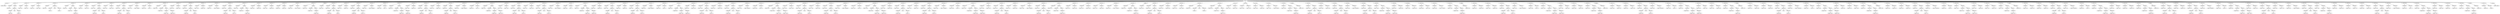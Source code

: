 digraph {
	ordering = out;
	ExpConst58 -> "Value58: 0";
	ExpTemp345 -> "Temp345: $rv";
	StatExp9 -> ExpTemp344;
	ExpTemp344 -> "Temp344: T217";
	ExpList30 -> ExpTemp343;
	ExpCall30 -> ExpTemp342;
	ExpCall30 -> ExpList30;
	StatMove169 -> ExpTemp341;
	StatMove169 -> ExpCall30;
	StatMove167 -> ExpTemp338;
	StatMove167 -> ExpName30;
	ExpTemp338 -> "Temp338: T339";
	ExpList29 -> ExpTemp336;
	ExpList29 -> ExpTemp337;
	ExpCall29 -> ExpTemp335;
	ExpCall29 -> ExpList29;
	StatMove165 -> ExpTemp333;
	StatMove165 -> ExpConst57;
	ExpName29 -> "Label30: Tree@Search";
	ExpTemp332 -> "Temp332: T335";
	ExpMem34 -> ExpBinary36;
	ExpTemp334 -> "Temp334: T338";
	ExpConst56 -> "Value56: 20";
	ExpTemp331 -> "Temp331: $fp";
	StatMove163 -> ExpTemp330;
	StatMove163 -> ExpMem34;
	ExpTemp328 -> "Temp328: T338";
	ExpTemp327 -> "Temp327: T217";
	ExpTemp325 -> "Temp325: T215";
	ExpTemp324 -> "Temp324: T334";
	ExpTemp323 -> "Temp323: T332";
	ExpCall28 -> ExpTemp322;
	ExpCall28 -> ExpList28;
	StatMove159 -> ExpTemp321;
	StatMove159 -> ExpCall28;
	ExpMem33 -> ExpBinary35;
	ExpConst55 -> "Value55: 20";
	ExpBinary35 -> ExpTemp320;
	ExpBinary35 -> Plus33;
	ExpBinary35 -> ExpConst55;
	StatMove158 -> ExpTemp319;
	StatMove158 -> ExpMem33;
	ExpTemp319 -> "Temp319: T332";
	ExpName28 -> "Label29: Tree@Print";
	ExpTemp317 -> "Temp317: T215";
	ExpTemp310 -> "Temp310: T327";
	ExpCall27 -> ExpTemp309;
	ExpCall27 -> ExpList27;
	ExpMem31 -> ExpBinary33;
	ExpBinary33 -> ExpTemp305;
	ExpBinary33 -> Plus31;
	ExpBinary33 -> ExpConst52;
	ExpTemp305 -> "Temp305: $fp";
	StatMove149 -> ExpTemp302;
	StatMove149 -> ExpTemp303;
	ExpConst51 -> "Value51: 8";
	ExpBinary32 -> ExpTemp301;
	ExpBinary32 -> Plus30;
	ExpBinary32 -> ExpConst51;
	ExpTemp301 -> "Temp301: $fp";
	StatExp8 -> ExpTemp299;
	ExpTemp299 -> "Temp299: T213";
	ExpList26 -> ExpTemp298;
	ExpTemp298 -> "Temp298: T324";
	ExpName26 -> "Label27: print";
	StatMove145 -> ExpTemp293;
	StatMove145 -> ExpName26;
	ExpTemp293 -> "Temp293: T323";
	ExpTemp292 -> "Temp292: T321";
	ExpList25 -> ExpTemp291;
	ExpList25 -> ExpTemp292;
	ExpCall25 -> ExpTemp290;
	ExpCall25 -> ExpList25;
	StatMove148 -> ExpTemp300;
	StatMove148 -> ExpMem30;
	StatMove144 -> ExpTemp289;
	StatMove144 -> ExpCall25;
	ExpConst50 -> "Value50: 12";
	ExpTemp288 -> "Temp288: T321";
	ExpTemp308 -> "Temp308: T329";
	ExpName25 -> "Label26: Tree@Search";
	StatMove142 -> ExpTemp287;
	StatMove142 -> ExpName25;
	ExpMem29 -> ExpBinary31;
	ExpTemp286 -> "Temp286: $fp";
	ExpTemp285 -> "Temp285: T320";
	ExpTemp284 -> "Temp284: T212";
	ExpConst57 -> "Value57: 12";
	ExpTemp320 -> "Temp320: $fp";
	ExpTemp282 -> "Temp282: T213";
	ExpTemp280 -> "Temp280: T211";
	ExpList24 -> ExpTemp279;
	ExpCall24 -> ExpTemp278;
	ExpCall24 -> ExpList24;
	ExpTemp277 -> "Temp277: T318";
	ExpTemp276 -> "Temp276: T210";
	StatMove137 -> ExpTemp275;
	StatMove137 -> ExpTemp276;
	StatMove136 -> ExpTemp274;
	StatMove136 -> ExpName24;
	ExpTemp343 -> "Temp343: T340";
	ExpTemp272 -> "Temp272: T313";
	ExpTemp270 -> "Temp270: T315";
	ExpConst48 -> "Value48: 50";
	StatMove134 -> ExpTemp269;
	StatMove134 -> ExpConst48;
	ExpConst47 -> "Value47: 20";
	ExpTemp311 -> "Temp311: T328";
	ExpTemp267 -> "Temp267: $fp";
	ExpTemp266 -> "Temp266: T313";
	ExpTemp264 -> "Temp264: T315";
	StatMove130 -> ExpTemp262;
	StatMove130 -> ExpTemp263;
	ExpTemp262 -> "Temp262: T318";
	StatExp6 -> ExpTemp261;
	ExpTemp261 -> "Temp261: T209";
	StatMove129 -> ExpTemp258;
	StatMove129 -> ExpCall22;
	StatMove132 -> ExpTemp266;
	StatMove132 -> ExpMem28;
	StatMove128 -> ExpTemp256;
	StatMove128 -> ExpTemp257;
	ExpTemp256 -> "Temp256: T310";
	ExpName22 -> "Label23: print";
	StatMove127 -> ExpTemp255;
	StatMove127 -> ExpName22;
	ExpTemp303 -> "Temp303: T214";
	ExpTemp255 -> "Temp255: T309";
	StatJump0 -> "Label32: epilogue";
	ExpTemp307 -> "Temp307: T328";
	ExpTemp254 -> "Temp254: T307";
	ExpList21 -> ExpTemp253;
	ExpList21 -> ExpTemp254;
	ExpTemp253 -> "Temp253: T306";
	ExpCall21 -> ExpTemp252;
	ExpCall21 -> ExpList21;
	ExpTemp252 -> "Temp252: T305";
	ExpTemp251 -> "Temp251: T308";
	StatMove125 -> ExpTemp250;
	StatMove125 -> ExpConst46;
	ExpTemp250 -> "Temp250: T307";
	ExpTemp322 -> "Temp322: T331";
	ExpMem27 -> ExpBinary29;
	ExpConst45 -> "Value45: 20";
	ExpTemp247 -> "Temp247: T306";
	ExpTemp246 -> "Temp246: T208";
	ExpMem32 -> ExpBinary34;
	ExpTemp290 -> "Temp290: T319";
	StatExp5 -> ExpTemp242;
	ExpList20 -> ExpTemp241;
	ExpTemp241 -> "Temp241: T303";
	ExpCall20 -> ExpTemp240;
	ExpCall20 -> ExpList20;
	ExpTemp240 -> "Temp240: T302";
	StatMove120 -> ExpTemp239;
	StatMove120 -> ExpCall20;
	StatMove153 -> ExpTemp308;
	StatMove153 -> ExpCall27;
	ExpName20 -> "Label21: print";
	ExpList27 -> ExpTemp310;
	ExpList27 -> ExpTemp311;
	StatMove118 -> ExpTemp236;
	StatMove118 -> ExpName20;
	ExpList19 -> ExpTemp234;
	ExpList19 -> ExpTemp235;
	ExpTemp234 -> "Temp234: T299";
	ExpCall19 -> ExpTemp233;
	ExpCall19 -> ExpList19;
	ExpTemp340 -> "Temp340: T216";
	ExpTemp232 -> "Temp232: T301";
	ExpConst44 -> "Value44: 12";
	ExpTemp231 -> "Temp231: T300";
	StatMove115 -> ExpTemp230;
	StatMove115 -> ExpName19;
	ExpMem26 -> ExpBinary28;
	ExpConst43 -> "Value43: 20";
	StatMove114 -> ExpTemp228;
	StatMove114 -> ExpMem26;
	ExpTemp228 -> "Temp228: T299";
	StatMove113 -> ExpTemp226;
	StatMove113 -> ExpTemp227;
	ExpTemp225 -> "Temp225: T207";
	StatMove112 -> ExpTemp224;
	StatMove112 -> ExpTemp225;
	ExpTemp224 -> "Temp224: T304";
	StatExp4 -> ExpTemp223;
	StatMove138 -> ExpTemp277;
	StatMove138 -> ExpCall24;
	ExpTemp223 -> "Temp223: T205";
	ExpList18 -> ExpTemp222;
	ExpTemp222 -> "Temp222: T296";
	ExpTemp273 -> "Temp273: T314";
	StatMove131 -> ExpTemp264;
	StatMove131 -> ExpTemp265;
	ExpTemp220 -> "Temp220: T297";
	ExpTemp219 -> "Temp219: T204";
	StatMove110 -> ExpTemp218;
	StatMove110 -> ExpTemp219;
	ExpTemp227 -> "Temp227: T206";
	ExpTemp218 -> "Temp218: T296";
	ExpTemp217 -> "Temp217: T295";
	ExpList17 -> ExpTemp215;
	ExpList17 -> ExpTemp216;
	ExpTemp296 -> "Temp296: T325";
	ExpTemp215 -> "Temp215: T292";
	ExpCall17 -> ExpTemp214;
	ExpCall17 -> ExpList17;
	ExpTemp212 -> "Temp212: T293";
	StatMove106 -> ExpTemp211;
	StatMove106 -> ExpName17;
	ExpConst41 -> "Value41: 20";
	ExpBinary27 -> ExpTemp210;
	ExpBinary27 -> Plus25;
	ExpBinary27 -> ExpConst41;
	ExpTemp208 -> "Temp208: T204";
	StatMove104 -> ExpTemp207;
	StatMove104 -> ExpTemp208;
	ExpTemp213 -> "Temp213: T294";
	ExpTemp207 -> "Temp207: T294";
	ExpTemp206 -> "Temp206: T205";
	StatMove103 -> ExpTemp205;
	StatMove103 -> ExpTemp206;
	ExpCall16 -> ExpTemp202;
	ExpCall16 -> ExpList16;
	ExpTemp202 -> "Temp202: T288";
	ExpConst40 -> "Value40: 100000000";
	StatMove143 -> ExpTemp288;
	StatMove143 -> ExpConst50;
	ExpTemp200 -> "Temp200: T289";
	ExpTemp199 -> "Temp199: T288";
	ExpTemp341 -> "Temp341: T341";
	ExpTemp198 -> "Temp198: T203";
	StatMove99 -> ExpTemp197;
	StatMove99 -> ExpTemp198;
	ExpTemp197 -> "Temp197: T290";
	StatMove141 -> ExpTemp285;
	StatMove141 -> ExpMem29;
	StatExp3 -> ExpTemp204;
	ExpTemp196 -> "Temp196: T202";
	ExpTemp194 -> "Temp194: T285";
	ExpList15 -> ExpTemp193;
	ExpList15 -> ExpTemp194;
	ExpTemp193 -> "Temp193: T284";
	ExpTemp192 -> "Temp192: T283";
	ExpConst39 -> "Value39: 12";
	StatMove156 -> ExpTemp316;
	StatMove156 -> ExpTemp317;
	ExpTemp201 -> "Temp201: T290";
	ExpBinary26 -> ExpTemp190;
	ExpBinary26 -> Plus24;
	ExpBinary26 -> ExpConst39;
	ExpTemp337 -> "Temp337: T337";
	StatMove96 -> ExpTemp189;
	StatMove96 -> ExpMem24;
	StatMove161 -> ExpTemp326;
	StatMove161 -> ExpTemp327;
	ExpTemp309 -> "Temp309: T326";
	StatExp7 -> ExpTemp280;
	ExpTemp189 -> "Temp189: T285";
	ExpName23 -> "Label24: Tree@Search";
	ExpConst38 -> "Value38: 20";
	ExpTemp263 -> "Temp263: T211";
	ExpBinary25 -> ExpTemp187;
	ExpBinary25 -> Plus23;
	ExpBinary25 -> ExpConst38;
	StatMove162 -> ExpTemp328;
	StatMove162 -> ExpTemp329;
	ExpTemp187 -> "Temp187: $fp";
	StatMove94 -> ExpTemp186;
	StatMove94 -> ExpMem23;
	ExpConst46 -> "Value46: 16";
	StatMove119 -> ExpTemp237;
	StatMove119 -> ExpTemp238;
	ExpTemp186 -> "Temp186: T284";
	StatMove93 -> ExpTemp184;
	StatMove93 -> ExpTemp185;
	ExpTemp184 -> "Temp184: T286";
	ExpMem22 -> ExpBinary24;
	ExpList23 -> ExpTemp272;
	ExpList23 -> ExpTemp273;
	ExpBinary24 -> ExpTemp183;
	ExpBinary24 -> Plus22;
	ExpBinary24 -> ExpConst37;
	StatMove92 -> ExpTemp182;
	StatMove92 -> ExpMem22;
	ExpTemp86 -> "Temp86: T193";
	ExpTemp236 -> "Temp236: T302";
	ExpTemp84 -> "Temp84: T246";
	ExpName24 -> "Label25: print";
	ExpCall23 -> ExpTemp271;
	ExpCall23 -> ExpList23;
	ExpTemp216 -> "Temp216: T293";
	StatMove42 -> ExpTemp81;
	StatMove42 -> ExpCall6;
	StatMove67 -> ExpTemp133;
	StatMove67 -> ExpMem18;
	ExpConst17 -> "Value17: 4";
	StatMove51 -> ExpTemp101;
	StatMove51 -> ExpMem13;
	ExpTemp157 -> "Temp157: T273";
	StatMove39 -> ExpTemp77;
	StatMove39 -> ExpMem10;
	ExpName18 -> "Label19: print";
	ExpTemp41 -> "Temp41: T233";
	ExpTemp93 -> "Temp93: T249";
	StatMove124 -> ExpTemp249;
	StatMove124 -> ExpName21;
	ExpName16 -> "Label17: print";
	ExpName0 -> "Label1: malloc";
	StatMove73 -> ExpTemp145;
	StatMove73 -> ExpTemp146;
	ExpTemp278 -> "Temp278: T316";
	ExpList12 -> ExpTemp161;
	ExpBinary0 -> ExpTemp1;
	ExpBinary0 -> Plus0;
	ExpBinary0 -> ExpConst0;
	ExpConst15 -> "Value15: 8";
	ExpTemp321 -> "Temp321: T333";
	ExpTemp105 -> "Temp105: T255";
	ExpTemp71 -> "Temp71: T243";
	ExpTemp70 -> "Temp70: T241";
	ExpTemp312 -> "Temp312: T330";
	StatMove111 -> ExpTemp220;
	StatMove111 -> ExpCall18;
	ExpList5 -> ExpTemp69;
	ExpList5 -> ExpTemp70;
	ExpTemp24 -> "Temp24: T188";
	StatMove121 -> ExpTemp243;
	StatMove121 -> ExpTemp244;
	ExpCall5 -> ExpTemp68;
	ExpCall5 -> ExpList5;
	StatMove150 -> ExpTemp304;
	StatMove150 -> ExpMem31;
	ExpTemp107 -> "Temp107: T254";
	StatMove97 -> ExpTemp191;
	StatMove97 -> ExpCall15;
	ExpTemp38 -> "Temp38: T190";
	ExpTemp69 -> "Temp69: T240";
	ExpBinary31 -> ExpTemp286;
	ExpBinary31 -> Plus29;
	ExpBinary31 -> ExpConst49;
	ExpConst9 -> "Value9: 8";
	ExpTemp258 -> "Temp258: T311";
	ExpCall18 -> ExpTemp221;
	ExpCall18 -> ExpList18;
	StatMove101 -> ExpTemp200;
	StatMove101 -> ExpConst40;
	ExpTemp120 -> "Temp120: $fp";
	ExpCall15 -> ExpTemp192;
	ExpCall15 -> ExpList15;
	StatMove34 -> ExpTemp66;
	StatMove34 -> ExpConst14;
	ExpTemp129 -> "Temp129: T268";
	ExpTemp66 -> "Temp66: T241";
	ExpTemp174 -> "Temp174: T282";
	ExpName5 -> "Label6: Tree@Insert";
	StatMove160 -> ExpTemp324;
	StatMove160 -> ExpTemp325;
	StatMove33 -> ExpTemp65;
	StatMove33 -> ExpName5;
	ExpMem8 -> ExpBinary9;
	ExpName15 -> "Label16: Tree@accept";
	ExpConst13 -> "Value13: 20";
	StatMove170 -> ExpTemp345;
	StatMove170 -> ExpConst58;
	ExpMem7 -> ExpBinary8;
	ExpTemp64 -> "Temp64: $fp";
	StatMove22 -> ExpTemp41;
	StatMove22 -> ExpCall3;
	ExpTemp63 -> "Temp63: T240";
	ExpTemp61 -> "Temp61: T242";
	ExpBinary36 -> ExpTemp331;
	ExpBinary36 -> Plus34;
	ExpBinary36 -> ExpConst56;
	ExpTemp269 -> "Temp269: T314";
	ExpTemp0 -> "Temp0: T221";
	StatMove19 -> ExpTemp37;
	StatMove19 -> ExpTemp38;
	StatMove155 -> ExpTemp314;
	StatMove155 -> ExpMem32;
	ExpTemp260 -> "Temp260: T310";
	ExpConst12 -> "Value12: 8";
	ExpBinary8 -> ExpTemp60;
	ExpBinary8 -> Plus7;
	ExpBinary8 -> ExpConst12;
	ExpConst5 -> "Value5: 16";
	ExpTemp306 -> "Temp306: T326";
	ExpBinary10 -> ExpTemp74;
	ExpBinary10 -> Plus9;
	ExpBinary10 -> ExpConst15;
	StatMove30 -> ExpTemp59;
	StatMove30 -> ExpMem7;
	StatMove135 -> ExpTemp270;
	StatMove135 -> ExpCall23;
	ExpTemp67 -> "Temp67: T242";
	ExpBinary3 -> ExpTemp16;
	ExpBinary3 -> Plus2;
	ExpBinary3 -> ExpConst4;
	ExpTemp233 -> "Temp233: T298";
	ExpTemp40 -> "Temp40: T232";
	ExpTemp291 -> "Temp291: T320";
	ExpName21 -> "Label22: Tree@Search";
	StatMove85 -> ExpTemp168;
	StatMove85 -> ExpBinary23;
	ExpTemp56 -> "Temp56: T236";
	ExpTemp294 -> "Temp294: T324";
	StatMove40 -> ExpTemp79;
	StatMove40 -> ExpName6;
	ExpTemp55 -> "Temp55: T235";
	ExpTemp239 -> "Temp239: T304";
	ExpList9 -> ExpTemp125;
	ExpList9 -> ExpTemp126;
	ExpConst54 -> "Value54: 8";
	ExpBinary21 -> ExpTemp149;
	ExpBinary21 -> Plus20;
	ExpBinary21 -> ExpConst31;
	ExpConst16 -> "Value16: 20";
	ExpTemp274 -> "Temp274: T316";
	ExpMem6 -> ExpBinary7;
	StatMove44 -> ExpTemp87;
	StatMove44 -> ExpMem11;
	ExpTemp37 -> "Temp37: T233";
	ExpTemp52 -> "Temp52: T236";
	ExpTemp85 -> "Temp85: T248";
	ExpTemp271 -> "Temp271: T312";
	StatExp1 -> ExpTemp162;
	ExpName4 -> "Label5: Tree@Insert";
	ExpCall14 -> ExpTemp179;
	ExpCall14 -> ExpList14;
	ExpTemp238 -> "Temp238: T206";
	ExpTemp72 -> "Temp72: T192";
	StatMove15 -> ExpTemp29;
	StatMove15 -> ExpName2;
	ExpBinary9 -> ExpTemp64;
	ExpBinary9 -> Plus8;
	ExpBinary9 -> ExpConst13;
	ExpTemp314 -> "Temp314: T334";
	ExpTemp214 -> "Temp214: T291";
	ExpBinary7 -> ExpTemp50;
	ExpBinary7 -> Plus6;
	ExpBinary7 -> ExpConst10;
	ExpTemp330 -> "Temp330: T336";
	ExpTemp188 -> "Temp188: T283";
	ExpBinary5 -> ExpTemp31;
	ExpBinary5 -> Plus4;
	ExpBinary5 -> ExpConst7;
	StatMove35 -> ExpTemp67;
	StatMove35 -> ExpCall5;
	ExpTemp191 -> "Temp191: T286";
	ExpTemp185 -> "Temp185: T202";
	ExpTemp50 -> "Temp50: $fp";
	ExpMem5 -> ExpBinary6;
	ExpTemp106 -> "Temp106: $fp";
	StatMove24 -> ExpTemp47;
	StatMove24 -> ExpTemp48;
	ExpTemp183 -> "Temp183: $fp";
	StatMove48 -> ExpTemp94;
	StatMove48 -> ExpConst20;
	ExpTemp77 -> "Temp77: T245";
	ExpTemp139 -> "Temp139: T265";
	ExpTemp112 -> "Temp112: T256";
	StatMove100 -> ExpTemp199;
	StatMove100 -> ExpName16;
	ExpTemp60 -> "Temp60: $fp";
	ExpTemp336 -> "Temp336: T336";
	ExpTemp44 -> "Temp44: T190";
	StatMove166 -> ExpTemp334;
	StatMove166 -> ExpCall29;
	StatMove11 -> ExpTemp19;
	StatMove11 -> ExpCall1;
	ExpTemp68 -> "Temp68: T239";
	ExpList3 -> ExpTemp43;
	ExpCall3 -> ExpTemp42;
	ExpCall3 -> ExpList3;
	ExpTemp230 -> "Temp230: T298";
	StatMove25 -> ExpTemp49;
	StatMove25 -> ExpMem6;
	ExpTemp31 -> "Temp31: $fp";
	ExpTemp42 -> "Temp42: T231";
	ExpName1 -> "Label2: Tree@Init";
	ExpConst4 -> "Value4: 20";
	ExpTemp177 -> "Temp177: T281";
	StatExp0 -> ExpTemp44;
	ExpTemp2 -> "Temp2: T220";
	StatMove50 -> ExpTemp99;
	StatMove50 -> ExpTemp100;
	ExpTemp195 -> "Temp195: T287";
	ExpConst2 -> "Value2: 4";
	ExpCall2 -> ExpTemp33;
	ExpCall2 -> ExpList2;
	StatMove8 -> ExpTemp15;
	StatMove8 -> ExpMem2;
	ExpTemp28 -> "Temp28: T189";
	ExpBinary20 -> ExpTemp144;
	ExpBinary20 -> Plus19;
	ExpBinary20 -> ExpConst30;
	ExpTemp302 -> "Temp302: T329";
	ExpMem30 -> ExpBinary32;
	ExpTemp153 -> "Temp153: T272";
	ExpTemp79 -> "Temp79: T244";
	ExpBinary14 -> ExpTemp102;
	ExpBinary14 -> Plus13;
	ExpBinary14 -> ExpConst21;
	ExpTemp16 -> "Temp16: $fp";
	ExpConst49 -> "Value49: 20";
	ExpTemp13 -> "Temp13: T225";
	StatMove26 -> ExpTemp51;
	StatMove26 -> ExpName4;
	ExpTemp339 -> "Temp339: T340";
	ExpTemp48 -> "Temp48: T191";
	StatMove9 -> ExpTemp17;
	StatMove9 -> ExpName1;
	ExpCall13 -> ExpTemp170;
	ExpCall13 -> ExpList13;
	ExpConst42 -> "Value42: 24";
	ExpMem1 -> ExpBinary2;
	ExpConst53 -> "Value53: 12";
	StatMove108 -> ExpTemp213;
	StatMove108 -> ExpCall17;
	ExpTemp97 -> "Temp97: T250";
	ExpTemp58 -> "Temp58: T191";
	ExpMem23 -> ExpBinary25;
	ExpMem9 -> ExpBinary10;
	ExpTemp34 -> "Temp34: T228";
	ExpTemp283 -> "Temp283: T322";
	ExpConst14 -> "Value14: 24";
	ExpConst3 -> "Value3: 8";
	ExpTemp17 -> "Temp17: T222";
	ExpTemp30 -> "Temp30: T228";
	ExpMem16 -> ExpBinary17;
	ExpBinary12 -> ExpTemp88;
	ExpBinary12 -> Plus11;
	ExpBinary12 -> ExpConst18;
	ExpTemp135 -> "Temp135: T264";
	ExpTemp190 -> "Temp190: $fp";
	ExpTemp73 -> "Temp73: T248";
	ExpCall26 -> ExpTemp297;
	ExpCall26 -> ExpList26;
	ExpTemp94 -> "Temp94: T251";
	StatMove164 -> ExpTemp332;
	StatMove164 -> ExpName29;
	ExpTemp259 -> "Temp259: T309";
	ExpTemp3 -> "Temp3: T187";
	ExpBinary18 -> ExpTemp130;
	ExpBinary18 -> Plus17;
	ExpBinary18 -> ExpConst27;
	ExpTemp76 -> "Temp76: T193";
	ExpTemp14 -> "Temp14: T188";
	ExpTemp248 -> "Temp248: $fp";
	ExpTemp62 -> "Temp62: T192";
	ExpList0 -> ExpTemp8;
	ExpConst37 -> "Value37: 16";
	ExpConst22 -> "Value22: 20";
	ExpTemp83 -> "Temp83: T245";
	ExpTemp19 -> "Temp19: T225";
	ExpTemp21 -> "Temp21: T223";
	ExpConst7 -> "Value7: 20";
	ExpBinary30 -> ExpTemp267;
	ExpBinary30 -> Plus28;
	ExpBinary30 -> ExpConst47;
	ExpTemp74 -> "Temp74: $fp";
	StatLabel0 -> "Label0: TV@Start";
	StatMove45 -> ExpTemp89;
	StatMove45 -> ExpTemp90;
	ExpConst24 -> "Value24: 8";
	StatMove23 -> ExpTemp45;
	StatMove23 -> ExpMem5;
	ExpTemp275 -> "Temp275: T317";
	ExpTemp35 -> "Temp35: T230";
	ExpTemp221 -> "Temp221: T295";
	ExpTemp165 -> "Temp165: T278";
	ExpName13 -> "Label14: malloc";
	ExpList22 -> ExpTemp260;
	ExpTemp12 -> "Temp12: $fp";
	ExpCall0 -> ExpTemp7;
	ExpCall0 -> ExpList0;
	ExpMem11 -> ExpBinary12;
	StatMove14 -> ExpTemp27;
	StatMove14 -> ExpTemp28;
	ExpTemp8 -> "Temp8: T219";
	ExpTemp18 -> "Temp18: T224";
	ExpTemp333 -> "Temp333: T337";
	ExpTemp109 -> "Temp109: T257";
	ExpConst28 -> "Value28: 20";
	ExpList6 -> ExpTemp83;
	ExpList6 -> ExpTemp84;
	StatMove4 -> ExpTemp6;
	StatMove4 -> ExpCall0;
	ExpConst1 -> "Value1: 6";
	StatMove31 -> ExpTemp61;
	StatMove31 -> ExpTemp62;
	ExpTemp145 -> "Temp145: T271";
	ExpTemp32 -> "Temp32: T229";
	ExpConst10 -> "Value10: 20";
	ExpBinary1 -> ExpConst1;
	ExpBinary1 -> Times0;
	ExpBinary1 -> ExpConst2;
	ExpCall6 -> ExpTemp82;
	ExpCall6 -> ExpList6;
	ExpMem10 -> ExpBinary11;
	ExpTemp149 -> "Temp149: $fp";
	ExpTemp10 -> "Temp10: T187";
	ExpName8 -> "Label9: Tree@Insert";
	ExpTemp181 -> "Temp181: T201";
	ExpTemp204 -> "Temp204: T203";
	ExpConst0 -> "Value0: 20";
	ExpMem2 -> ExpBinary3;
	ExpTemp33 -> "Temp33: T227";
	ExpTemp100 -> "Temp100: T194";
	ExpBinary22 -> ExpTemp164;
	ExpBinary22 -> Plus21;
	ExpBinary22 -> ExpConst33;
	ExpTemp265 -> "Temp265: T210";
	StatMove123 -> ExpTemp247;
	StatMove123 -> ExpMem27;
	ExpName19 -> "Label20: Tree@Search";
	ExpTemp80 -> "Temp80: T246";
	StatMove54 -> ExpTemp107;
	StatMove54 -> ExpName8;
	ExpConst11 -> "Value11: 8";
	StatList0 -> StatLabel0;
	StatList0 -> StatMove0;
	StatList0 -> StatMove1;
	StatList0 -> StatMove2;
	StatList0 -> StatMove3;
	StatList0 -> StatMove4;
	StatList0 -> StatMove5;
	StatList0 -> StatMove6;
	StatList0 -> StatMove7;
	StatList0 -> StatMove8;
	StatList0 -> StatMove9;
	StatList0 -> StatMove10;
	StatList0 -> StatMove11;
	StatList0 -> StatMove12;
	StatList0 -> StatMove13;
	StatList0 -> StatMove14;
	StatList0 -> StatMove15;
	StatList0 -> StatMove16;
	StatList0 -> StatMove17;
	StatList0 -> StatMove18;
	StatList0 -> StatMove19;
	StatList0 -> StatMove20;
	StatList0 -> StatMove21;
	StatList0 -> StatMove22;
	StatList0 -> StatExp0;
	StatList0 -> StatMove23;
	StatList0 -> StatMove24;
	StatList0 -> StatMove25;
	StatList0 -> StatMove26;
	StatList0 -> StatMove27;
	StatList0 -> StatMove28;
	StatList0 -> StatMove29;
	StatList0 -> StatMove30;
	StatList0 -> StatMove31;
	StatList0 -> StatMove32;
	StatList0 -> StatMove33;
	StatList0 -> StatMove34;
	StatList0 -> StatMove35;
	StatList0 -> StatMove36;
	StatList0 -> StatMove37;
	StatList0 -> StatMove38;
	StatList0 -> StatMove39;
	StatList0 -> StatMove40;
	StatList0 -> StatMove41;
	StatList0 -> StatMove42;
	StatList0 -> StatMove43;
	StatList0 -> StatMove44;
	StatList0 -> StatMove45;
	StatList0 -> StatMove46;
	StatList0 -> StatMove47;
	StatList0 -> StatMove48;
	StatList0 -> StatMove49;
	StatList0 -> StatMove50;
	StatList0 -> StatMove51;
	StatList0 -> StatMove52;
	StatList0 -> StatMove53;
	StatList0 -> StatMove54;
	StatList0 -> StatMove55;
	StatList0 -> StatMove56;
	StatList0 -> StatMove57;
	StatList0 -> StatMove58;
	StatList0 -> StatMove59;
	StatList0 -> StatMove60;
	StatList0 -> StatMove61;
	StatList0 -> StatMove62;
	StatList0 -> StatMove63;
	StatList0 -> StatMove64;
	StatList0 -> StatMove65;
	StatList0 -> StatMove66;
	StatList0 -> StatMove67;
	StatList0 -> StatMove68;
	StatList0 -> StatMove69;
	StatList0 -> StatMove70;
	StatList0 -> StatMove71;
	StatList0 -> StatMove72;
	StatList0 -> StatMove73;
	StatList0 -> StatMove74;
	StatList0 -> StatMove75;
	StatList0 -> StatMove76;
	StatList0 -> StatMove77;
	StatList0 -> StatMove78;
	StatList0 -> StatMove79;
	StatList0 -> StatMove80;
	StatList0 -> StatMove81;
	StatList0 -> StatExp1;
	StatList0 -> StatMove82;
	StatList0 -> StatMove83;
	StatList0 -> StatMove84;
	StatList0 -> StatMove85;
	StatList0 -> StatMove86;
	StatList0 -> StatMove87;
	StatList0 -> StatMove88;
	StatList0 -> StatMove89;
	StatList0 -> StatMove90;
	StatList0 -> StatMove91;
	StatList0 -> StatExp2;
	StatList0 -> StatMove92;
	StatList0 -> StatMove93;
	StatList0 -> StatMove94;
	StatList0 -> StatMove95;
	StatList0 -> StatMove96;
	StatList0 -> StatMove97;
	StatList0 -> StatMove98;
	StatList0 -> StatMove99;
	StatList0 -> StatMove100;
	StatList0 -> StatMove101;
	StatList0 -> StatMove102;
	StatList0 -> StatExp3;
	StatList0 -> StatMove103;
	StatList0 -> StatMove104;
	StatList0 -> StatMove105;
	StatList0 -> StatMove106;
	StatList0 -> StatMove107;
	StatList0 -> StatMove108;
	StatList0 -> StatMove109;
	StatList0 -> StatMove110;
	StatList0 -> StatMove111;
	StatList0 -> StatExp4;
	StatList0 -> StatMove112;
	StatList0 -> StatMove113;
	StatList0 -> StatMove114;
	StatList0 -> StatMove115;
	StatList0 -> StatMove116;
	StatList0 -> StatMove117;
	StatList0 -> StatMove118;
	StatList0 -> StatMove119;
	StatList0 -> StatMove120;
	StatList0 -> StatExp5;
	StatList0 -> StatMove121;
	StatList0 -> StatMove122;
	StatList0 -> StatMove123;
	StatList0 -> StatMove124;
	StatList0 -> StatMove125;
	StatList0 -> StatMove126;
	StatList0 -> StatMove127;
	StatList0 -> StatMove128;
	StatList0 -> StatMove129;
	StatList0 -> StatExp6;
	StatList0 -> StatMove130;
	StatList0 -> StatMove131;
	StatList0 -> StatMove132;
	StatList0 -> StatMove133;
	StatList0 -> StatMove134;
	StatList0 -> StatMove135;
	StatList0 -> StatMove136;
	StatList0 -> StatMove137;
	StatList0 -> StatMove138;
	StatList0 -> StatExp7;
	StatList0 -> StatMove139;
	StatList0 -> StatMove140;
	StatList0 -> StatMove141;
	StatList0 -> StatMove142;
	StatList0 -> StatMove143;
	StatList0 -> StatMove144;
	StatList0 -> StatMove145;
	StatList0 -> StatMove146;
	StatList0 -> StatMove147;
	StatList0 -> StatExp8;
	StatList0 -> StatMove148;
	StatList0 -> StatMove149;
	StatList0 -> StatMove150;
	StatList0 -> StatMove151;
	StatList0 -> StatMove152;
	StatList0 -> StatMove153;
	StatList0 -> StatMove154;
	StatList0 -> StatMove155;
	StatList0 -> StatMove156;
	StatList0 -> StatMove157;
	StatList0 -> StatMove158;
	StatList0 -> StatMove159;
	StatList0 -> StatMove160;
	StatList0 -> StatMove161;
	StatList0 -> StatMove162;
	StatList0 -> StatMove163;
	StatList0 -> StatMove164;
	StatList0 -> StatMove165;
	StatList0 -> StatMove166;
	StatList0 -> StatMove167;
	StatList0 -> StatMove168;
	StatList0 -> StatMove169;
	StatList0 -> StatExp9;
	StatList0 -> StatMove170;
	StatList0 -> StatJump0;
	ExpTemp316 -> "Temp316: T333";
	ExpBinary23 -> ExpConst34;
	ExpBinary23 -> Times1;
	ExpBinary23 -> ExpConst35;
	ExpTemp243 -> "Temp243: T311";
	StatMove86 -> ExpTemp169;
	StatMove86 -> ExpCall13;
	ExpTemp287 -> "Temp287: T319";
	StatMove20 -> ExpTemp39;
	StatMove20 -> ExpName3;
	ExpTemp43 -> "Temp43: T232";
	ExpTemp7 -> "Temp7: T218";
	ExpList7 -> ExpTemp97;
	ExpList7 -> ExpTemp98;
	StatMove7 -> ExpTemp13;
	StatMove7 -> ExpTemp14;
	StatMove109 -> ExpTemp217;
	StatMove109 -> ExpName18;
	StatMove65 -> ExpTemp129;
	StatMove65 -> ExpMem17;
	StatMove76 -> ExpTemp150;
	StatMove76 -> ExpCall11;
	ExpTemp4 -> "Temp4: T218";
	ExpTemp6 -> "Temp6: T220";
	ExpTemp75 -> "Temp75: T247";
	ExpTemp226 -> "Temp226: T301";
	ExpList8 -> ExpTemp111;
	ExpList8 -> ExpTemp112;
	ExpTemp11 -> "Temp11: T226";
	ExpBinary2 -> ExpTemp12;
	ExpBinary2 -> Plus1;
	ExpBinary2 -> ExpConst3;
	StatMove3 -> ExpTemp5;
	StatMove3 -> ExpBinary1;
	ExpTemp304 -> "Temp304: T327";
	ExpTemp82 -> "Temp82: T244";
	ExpTemp99 -> "Temp99: T253";
	StatMove12 -> ExpTemp23;
	StatMove12 -> ExpTemp24;
	ExpTemp15 -> "Temp15: T223";
	StatMove62 -> ExpTemp122;
	StatMove62 -> ExpConst26;
	StatMove146 -> ExpTemp294;
	StatMove146 -> ExpTemp295;
	ExpMem0 -> ExpBinary0;
	ExpTemp36 -> "Temp36: T189";
	ExpList16 -> ExpTemp203;
	StatMove27 -> ExpTemp52;
	StatMove27 -> ExpConst11;
	ExpBinary28 -> ExpTemp229;
	ExpBinary28 -> Plus26;
	ExpBinary28 -> ExpConst43;
	StatMove5 -> ExpTemp9;
	StatMove5 -> ExpTemp10;
	StatMove71 -> ExpTemp141;
	StatMove71 -> ExpTemp142;
	ExpConst8 -> "Value8: 100000000";
	ExpTemp81 -> "Temp81: T247";
	ExpTemp20 -> "Temp20: T222";
	ExpMem19 -> ExpBinary20;
	ExpTemp25 -> "Temp25: T230";
	StatMove13 -> ExpTemp25;
	StatMove13 -> ExpMem3;
	ExpTemp342 -> "Temp342: T339";
	ExpTemp47 -> "Temp47: T237";
	ExpList4 -> ExpTemp55;
	ExpList4 -> ExpTemp56;
	ExpTemp27 -> "Temp27: T229";
	ExpTemp89 -> "Temp89: T252";
	ExpTemp29 -> "Temp29: T227";
	ExpList28 -> ExpTemp323;
	ExpTemp268 -> "Temp268: T312";
	ExpTemp257 -> "Temp257: T208";
	ExpName2 -> "Label3: Tree@Print";
	ExpTemp300 -> "Temp300: T330";
	ExpTemp49 -> "Temp49: T235";
	ExpTemp22 -> "Temp22: T224";
	ExpConst21 -> "Value21: 8";
	StatMove37 -> ExpTemp73;
	StatMove37 -> ExpMem9;
	ExpTemp121 -> "Temp121: T259";
	StatMove18 -> ExpTemp35;
	StatMove18 -> ExpTemp36;
	ExpTemp313 -> "Temp313: T214";
	StatMove55 -> ExpTemp108;
	StatMove55 -> ExpConst23;
	StatMove117 -> ExpTemp232;
	StatMove117 -> ExpCall19;
	ExpTemp125 -> "Temp125: T260";
	StatMove17 -> ExpTemp32;
	StatMove17 -> ExpCall2;
	ExpList2 -> ExpTemp34;
	StatMove83 -> ExpTemp165;
	StatMove83 -> ExpTemp166;
	ExpConst33 -> "Value33: 12";
	ExpTemp65 -> "Temp65: T239";
	ExpCall12 -> ExpTemp160;
	ExpCall12 -> ExpList12;
	StatMove29 -> ExpTemp57;
	StatMove29 -> ExpTemp58;
	ExpTemp164 -> "Temp164: $fp";
	ExpName14 -> "Label15: print";
	ExpTemp9 -> "Temp9: T221";
	ExpBinary11 -> ExpTemp78;
	ExpBinary11 -> Plus10;
	ExpBinary11 -> ExpConst16;
	ExpList1 -> ExpTemp21;
	ExpList1 -> ExpTemp22;
	ExpTemp176 -> "Temp176: T280";
	ExpBinary4 -> ExpTemp26;
	ExpBinary4 -> Plus3;
	ExpBinary4 -> ExpConst6;
	ExpTemp1 -> "Temp1: $fp";
	StatMove36 -> ExpTemp71;
	StatMove36 -> ExpTemp72;
	ExpTemp78 -> "Temp78: $fp";
	StatMove28 -> ExpTemp53;
	StatMove28 -> ExpCall4;
	ExpName12 -> "Label13: print";
	StatMove21 -> ExpTemp40;
	StatMove21 -> ExpConst8;
	ExpTemp26 -> "Temp26: $fp";
	ExpTemp88 -> "Temp88: $fp";
	ExpTemp295 -> "Temp295: T212";
	ExpCall9 -> ExpTemp124;
	ExpCall9 -> ExpList9;
	ExpConst18 -> "Value18: 8";
	ExpConst26 -> "Value26: 28";
	ExpTemp103 -> "Temp103: T257";
	ExpTemp90 -> "Temp90: T194";
	StatMove107 -> ExpTemp212;
	StatMove107 -> ExpConst42;
	ExpTemp154 -> "Temp154: T198";
	ExpTemp104 -> "Temp104: T195";
	StatMove46 -> ExpTemp91;
	StatMove46 -> ExpMem12;
	ExpBinary13 -> ExpTemp92;
	ExpBinary13 -> Plus12;
	ExpBinary13 -> ExpConst19;
	StatMove152 -> ExpTemp307;
	StatMove152 -> ExpConst53;
	StatMove0 -> ExpTemp0;
	StatMove0 -> ExpMem0;
	ExpConst19 -> "Value19: 20";
	ExpTemp168 -> "Temp168: T277";
	StatMove43 -> ExpTemp85;
	StatMove43 -> ExpTemp86;
	ExpTemp146 -> "Temp146: T198";
	StatMove47 -> ExpTemp93;
	StatMove47 -> ExpName7;
	ExpName7 -> "Label8: Tree@Insert";
	ExpCall22 -> ExpTemp259;
	ExpCall22 -> ExpList22;
	ExpConst20 -> "Value20: 12";
	StatMove38 -> ExpTemp75;
	StatMove38 -> ExpTemp76;
	ExpTemp51 -> "Temp51: T234";
	ExpTemp39 -> "Temp39: T231";
	ExpTemp95 -> "Temp95: T252";
	ExpCall4 -> ExpTemp54;
	ExpCall4 -> ExpList4;
	StatMove49 -> ExpTemp95;
	StatMove49 -> ExpCall7;
	ExpCall7 -> ExpTemp96;
	ExpCall7 -> ExpList7;
	ExpTemp98 -> "Temp98: T251";
	ExpTemp281 -> "Temp281: T325";
	ExpTemp101 -> "Temp101: T258";
	ExpConst25 -> "Value25: 20";
	ExpList14 -> ExpTemp180;
	ExpName3 -> "Label4: print";
	ExpMem13 -> ExpBinary14;
	ExpTemp91 -> "Temp91: T250";
	StatMove66 -> ExpTemp131;
	StatMove66 -> ExpTemp132;
	ExpTemp161 -> "Temp161: T274";
	StatMove52 -> ExpTemp103;
	StatMove52 -> ExpTemp104;
	ExpTemp59 -> "Temp59: T243";
	StatMove53 -> ExpTemp105;
	StatMove53 -> ExpMem14;
	ExpBinary15 -> ExpTemp106;
	ExpBinary15 -> Plus14;
	ExpBinary15 -> ExpConst22;
	ExpTemp108 -> "Temp108: T256";
	ExpConst23 -> "Value23: 20";
	StatMove154 -> ExpTemp312;
	StatMove154 -> ExpTemp313;
	ExpTemp209 -> "Temp209: T292";
	ExpMem21 -> ExpBinary22;
	StatMove56 -> ExpTemp109;
	StatMove56 -> ExpCall8;
	ExpTemp110 -> "Temp110: T254";
	StatMove10 -> ExpTemp18;
	StatMove10 -> ExpConst5;
	ExpName9 -> "Label10: Tree@Insert";
	ExpTemp318 -> "Temp318: T331";
	ExpConst6 -> "Value6: 8";
	ExpTemp54 -> "Temp54: T234";
	ExpCall8 -> ExpTemp110;
	ExpCall8 -> ExpList8;
	ExpTemp111 -> "Temp111: T255";
	ExpTemp92 -> "Temp92: $fp";
	ExpTemp148 -> "Temp148: T270";
	ExpTemp113 -> "Temp113: T258";
	ExpTemp315 -> "Temp315: $fp";
	StatMove57 -> ExpTemp113;
	StatMove57 -> ExpTemp114;
	ExpTemp45 -> "Temp45: T238";
	ExpTemp114 -> "Temp114: T195";
	ExpTemp237 -> "Temp237: T303";
	ExpTemp182 -> "Temp182: T287";
	ExpTemp115 -> "Temp115: T263";
	StatMove157 -> ExpTemp318;
	StatMove157 -> ExpName28;
	ExpTemp87 -> "Temp87: T253";
	ExpTemp116 -> "Temp116: $fp";
	StatMove151 -> ExpTemp306;
	StatMove151 -> ExpName27;
	ExpTemp156 -> "Temp156: T199";
	StatMove140 -> ExpTemp283;
	StatMove140 -> ExpTemp284;
	ExpTemp53 -> "Temp53: T237";
	ExpBinary16 -> ExpTemp116;
	ExpBinary16 -> Plus15;
	ExpBinary16 -> ExpConst24;
	ExpMem15 -> ExpBinary16;
	ExpTemp245 -> "Temp245: T308";
	ExpMem3 -> ExpBinary4;
	ExpTemp117 -> "Temp117: T262";
	ExpTemp244 -> "Temp244: T209";
	StatMove59 -> ExpTemp117;
	StatMove59 -> ExpTemp118;
	ExpTemp118 -> "Temp118: T196";
	StatMove98 -> ExpTemp195;
	StatMove98 -> ExpTemp196;
	ExpTemp159 -> "Temp159: T275";
	ExpTemp119 -> "Temp119: T260";
	StatMove60 -> ExpTemp119;
	StatMove60 -> ExpMem16;
	StatMove61 -> ExpTemp121;
	StatMove61 -> ExpName9;
	ExpMem28 -> ExpBinary30;
	ExpTemp179 -> "Temp179: T280";
	ExpTemp122 -> "Temp122: T261";
	ExpTemp210 -> "Temp210: $fp";
	StatMove1 -> ExpTemp2;
	StatMove1 -> ExpTemp3;
	ExpBinary17 -> ExpTemp120;
	ExpBinary17 -> Plus16;
	ExpBinary17 -> ExpConst25;
	ExpTemp123 -> "Temp123: T262";
	StatMove133 -> ExpTemp268;
	StatMove133 -> ExpName23;
	StatMove63 -> ExpTemp123;
	StatMove63 -> ExpCall9;
	StatMove6 -> ExpTemp11;
	StatMove6 -> ExpMem1;
	ExpTemp131 -> "Temp131: T267";
	StatMove116 -> ExpTemp231;
	StatMove116 -> ExpConst44;
	ExpTemp124 -> "Temp124: T259";
	ExpTemp46 -> "Temp46: $fp";
	ExpName11 -> "Label12: Tree@Print";
	ExpName17 -> "Label18: Tree@Search";
	ExpTemp126 -> "Temp126: T261";
	ExpTemp144 -> "Temp144: $fp";
	StatMove16 -> ExpTemp30;
	StatMove16 -> ExpMem4;
	ExpTemp151 -> "Temp151: T269";
	ExpTemp23 -> "Temp23: T226";
	ExpTemp127 -> "Temp127: T263";
	StatMove64 -> ExpTemp127;
	StatMove64 -> ExpTemp128;
	ExpTemp167 -> "Temp167: T276";
	ExpTemp128 -> "Temp128: T196";
	ExpBinary29 -> ExpTemp248;
	ExpBinary29 -> Plus27;
	ExpBinary29 -> ExpConst45;
	ExpTemp130 -> "Temp130: $fp";
	ExpConst27 -> "Value27: 8";
	StatMove126 -> ExpTemp251;
	StatMove126 -> ExpCall21;
	ExpCall1 -> ExpTemp20;
	ExpCall1 -> ExpList1;
	ExpMem17 -> ExpBinary18;
	StatMove72 -> ExpTemp143;
	StatMove72 -> ExpMem19;
	ExpConst52 -> "Value52: 20";
	ExpTemp134 -> "Temp134: $fp";
	StatMove91 -> ExpTemp178;
	StatMove91 -> ExpCall14;
	StatMove84 -> ExpTemp167;
	StatMove84 -> ExpName13;
	ExpBinary19 -> ExpTemp134;
	ExpBinary19 -> Plus18;
	ExpBinary19 -> ExpConst28;
	ExpMem18 -> ExpBinary19;
	ExpMem24 -> ExpBinary26;
	ExpTemp5 -> "Temp5: T219";
	ExpTemp133 -> "Temp133: T265";
	StatMove68 -> ExpTemp135;
	StatMove68 -> ExpName10;
	ExpTemp329 -> "Temp329: T216";
	ExpBinary6 -> ExpTemp46;
	ExpBinary6 -> Plus5;
	ExpBinary6 -> ExpConst9;
	ExpName10 -> "Label11: Tree@Insert";
	ExpTemp136 -> "Temp136: T266";
	StatMove69 -> ExpTemp136;
	StatMove69 -> ExpConst29;
	ExpConst29 -> "Value29: 14";
	ExpTemp137 -> "Temp137: T267";
	ExpName27 -> "Label28: Tree@Delete";
	StatMove105 -> ExpTemp209;
	StatMove105 -> ExpMem25;
	StatMove70 -> ExpTemp137;
	StatMove70 -> ExpCall10;
	StatMove32 -> ExpTemp63;
	StatMove32 -> ExpMem8;
	ExpTemp102 -> "Temp102: $fp";
	StatMove58 -> ExpTemp115;
	StatMove58 -> ExpMem15;
	ExpTemp138 -> "Temp138: T264";
	ExpTemp96 -> "Temp96: T249";
	ExpCall10 -> ExpTemp138;
	ExpCall10 -> ExpList10;
	ExpList10 -> ExpTemp139;
	ExpList10 -> ExpTemp140;
	ExpTemp140 -> "Temp140: T266";
	ExpTemp326 -> "Temp326: T341";
	StatMove139 -> ExpTemp281;
	StatMove139 -> ExpTemp282;
	ExpTemp160 -> "Temp160: T273";
	StatMove122 -> ExpTemp245;
	StatMove122 -> ExpTemp246;
	ExpMem14 -> ExpBinary15;
	ExpTemp141 -> "Temp141: T268";
	ExpBinary34 -> ExpTemp315;
	ExpBinary34 -> Plus32;
	ExpBinary34 -> ExpConst54;
	ExpTemp142 -> "Temp142: T197";
	StatMove95 -> ExpTemp188;
	StatMove95 -> ExpName15;
	ExpConst32 -> "Value32: 100000000";
	ExpTemp143 -> "Temp143: T272";
	ExpConst30 -> "Value30: 8";
	ExpTemp147 -> "Temp147: T269";
	ExpTemp57 -> "Temp57: T238";
	StatMove74 -> ExpTemp147;
	StatMove74 -> ExpName11;
	StatMove75 -> ExpTemp148;
	StatMove75 -> ExpMem20;
	ExpConst31 -> "Value31: 20";
	ExpTemp242 -> "Temp242: T207";
	ExpTemp150 -> "Temp150: T271";
	ExpTemp289 -> "Temp289: T322";
	ExpCall11 -> ExpTemp151;
	ExpCall11 -> ExpList11;
	ExpTemp297 -> "Temp297: T323";
	ExpTemp152 -> "Temp152: T270";
	ExpList11 -> ExpTemp152;
	StatMove77 -> ExpTemp153;
	StatMove77 -> ExpTemp154;
	ExpMem20 -> ExpBinary21;
	ExpTemp155 -> "Temp155: T275";
	StatMove78 -> ExpTemp155;
	StatMove78 -> ExpTemp156;
	ExpName6 -> "Label7: Tree@Insert";
	StatMove79 -> ExpTemp157;
	StatMove79 -> ExpName12;
	ExpTemp158 -> "Temp158: T274";
	StatMove147 -> ExpTemp296;
	StatMove147 -> ExpCall26;
	StatMove80 -> ExpTemp158;
	StatMove80 -> ExpConst32;
	StatMove81 -> ExpTemp159;
	StatMove81 -> ExpCall12;
	ExpTemp162 -> "Temp162: T199";
	StatMove82 -> ExpTemp163;
	StatMove82 -> ExpMem21;
	ExpTemp163 -> "Temp163: T279";
	ExpTemp166 -> "Temp166: T200";
	ExpName30 -> "Label31: print";
	ExpConst34 -> "Value34: 0";
	ExpConst35 -> "Value35: 4";
	StatMove168 -> ExpTemp339;
	StatMove168 -> ExpTemp340;
	ExpTemp335 -> "Temp335: T335";
	ExpTemp169 -> "Temp169: T278";
	ExpTemp170 -> "Temp170: T276";
	StatMove102 -> ExpTemp201;
	StatMove102 -> ExpCall16;
	ExpTemp171 -> "Temp171: T277";
	ExpList13 -> ExpTemp171;
	ExpTemp279 -> "Temp279: T317";
	ExpTemp235 -> "Temp235: T300";
	ExpTemp172 -> "Temp172: T279";
	ExpTemp249 -> "Temp249: T305";
	StatMove41 -> ExpTemp80;
	StatMove41 -> ExpConst17;
	StatMove87 -> ExpTemp172;
	StatMove87 -> ExpTemp173;
	ExpTemp173 -> "Temp173: T200";
	ExpMem12 -> ExpBinary13;
	StatMove88 -> ExpTemp174;
	StatMove88 -> ExpTemp175;
	ExpTemp132 -> "Temp132: T197";
	ExpTemp175 -> "Temp175: T201";
	StatMove89 -> ExpTemp176;
	StatMove89 -> ExpName14;
	ExpMem4 -> ExpBinary5;
	StatMove90 -> ExpTemp177;
	StatMove90 -> ExpConst36;
	ExpConst36 -> "Value36: 50000000";
	ExpTemp229 -> "Temp229: $fp";
	ExpTemp211 -> "Temp211: T291";
	ExpTemp203 -> "Temp203: T289";
	StatMove2 -> ExpTemp4;
	StatMove2 -> ExpName0;
	ExpTemp178 -> "Temp178: T282";
	ExpTemp180 -> "Temp180: T281";
	ExpMem25 -> ExpBinary27;
	ExpTemp205 -> "Temp205: T297";
	StatExp2 -> ExpTemp181;
}

